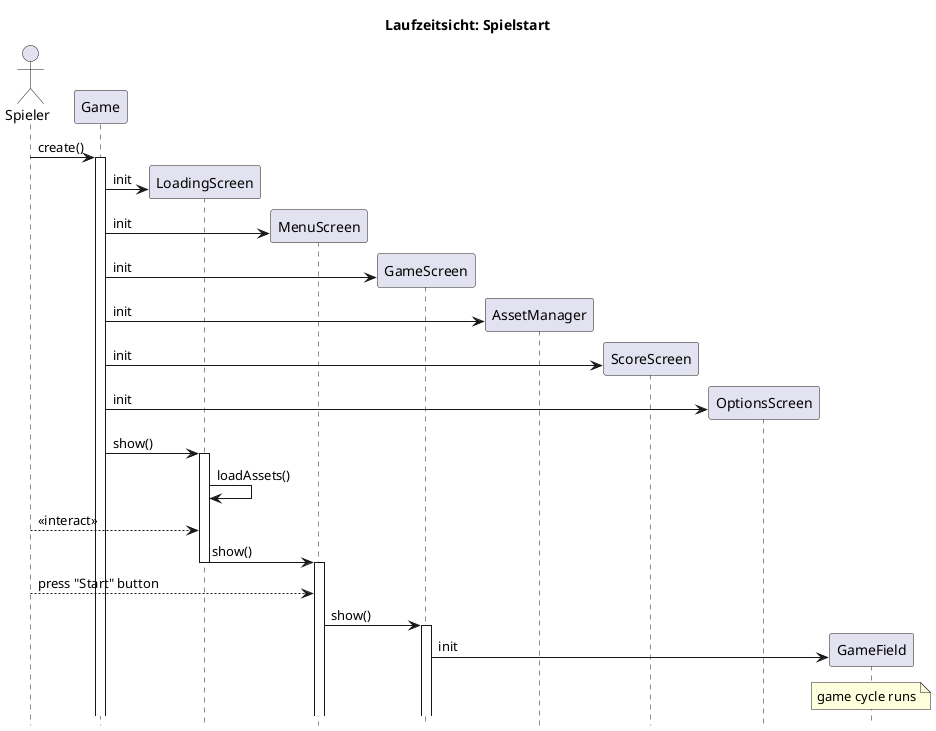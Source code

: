 @startuml
hide footbox
title Laufzeitsicht: Spielstart

actor Spieler as Player
participant Game as G
participant "LoadingScreen" as LS
participant "MenuScreen" as MS
participant "GameScreen" as GS
participant "AssetManager" as AM
participant "ScoreScreen" as SS
participant "OptionsScreen" as OS
participant "GameField" as GF

Player -> G : create()
activate G
G -> LS ** : init
G -> MS ** : init
G -> GS ** : init
G -> AM ** : init
G -> SS  ** : init
G -> OS  ** : init
G -> LS : show()
activate LS
LS -> LS : loadAssets()
Player --> LS : <<interact>>
LS -> MS : show()
deactivate LS
activate MS
Player --> MS : press "Start" button
MS -> GS : show()
activate GS
GS -> GF ** : init
note over GF
game cycle runs
endnote
@enduml
